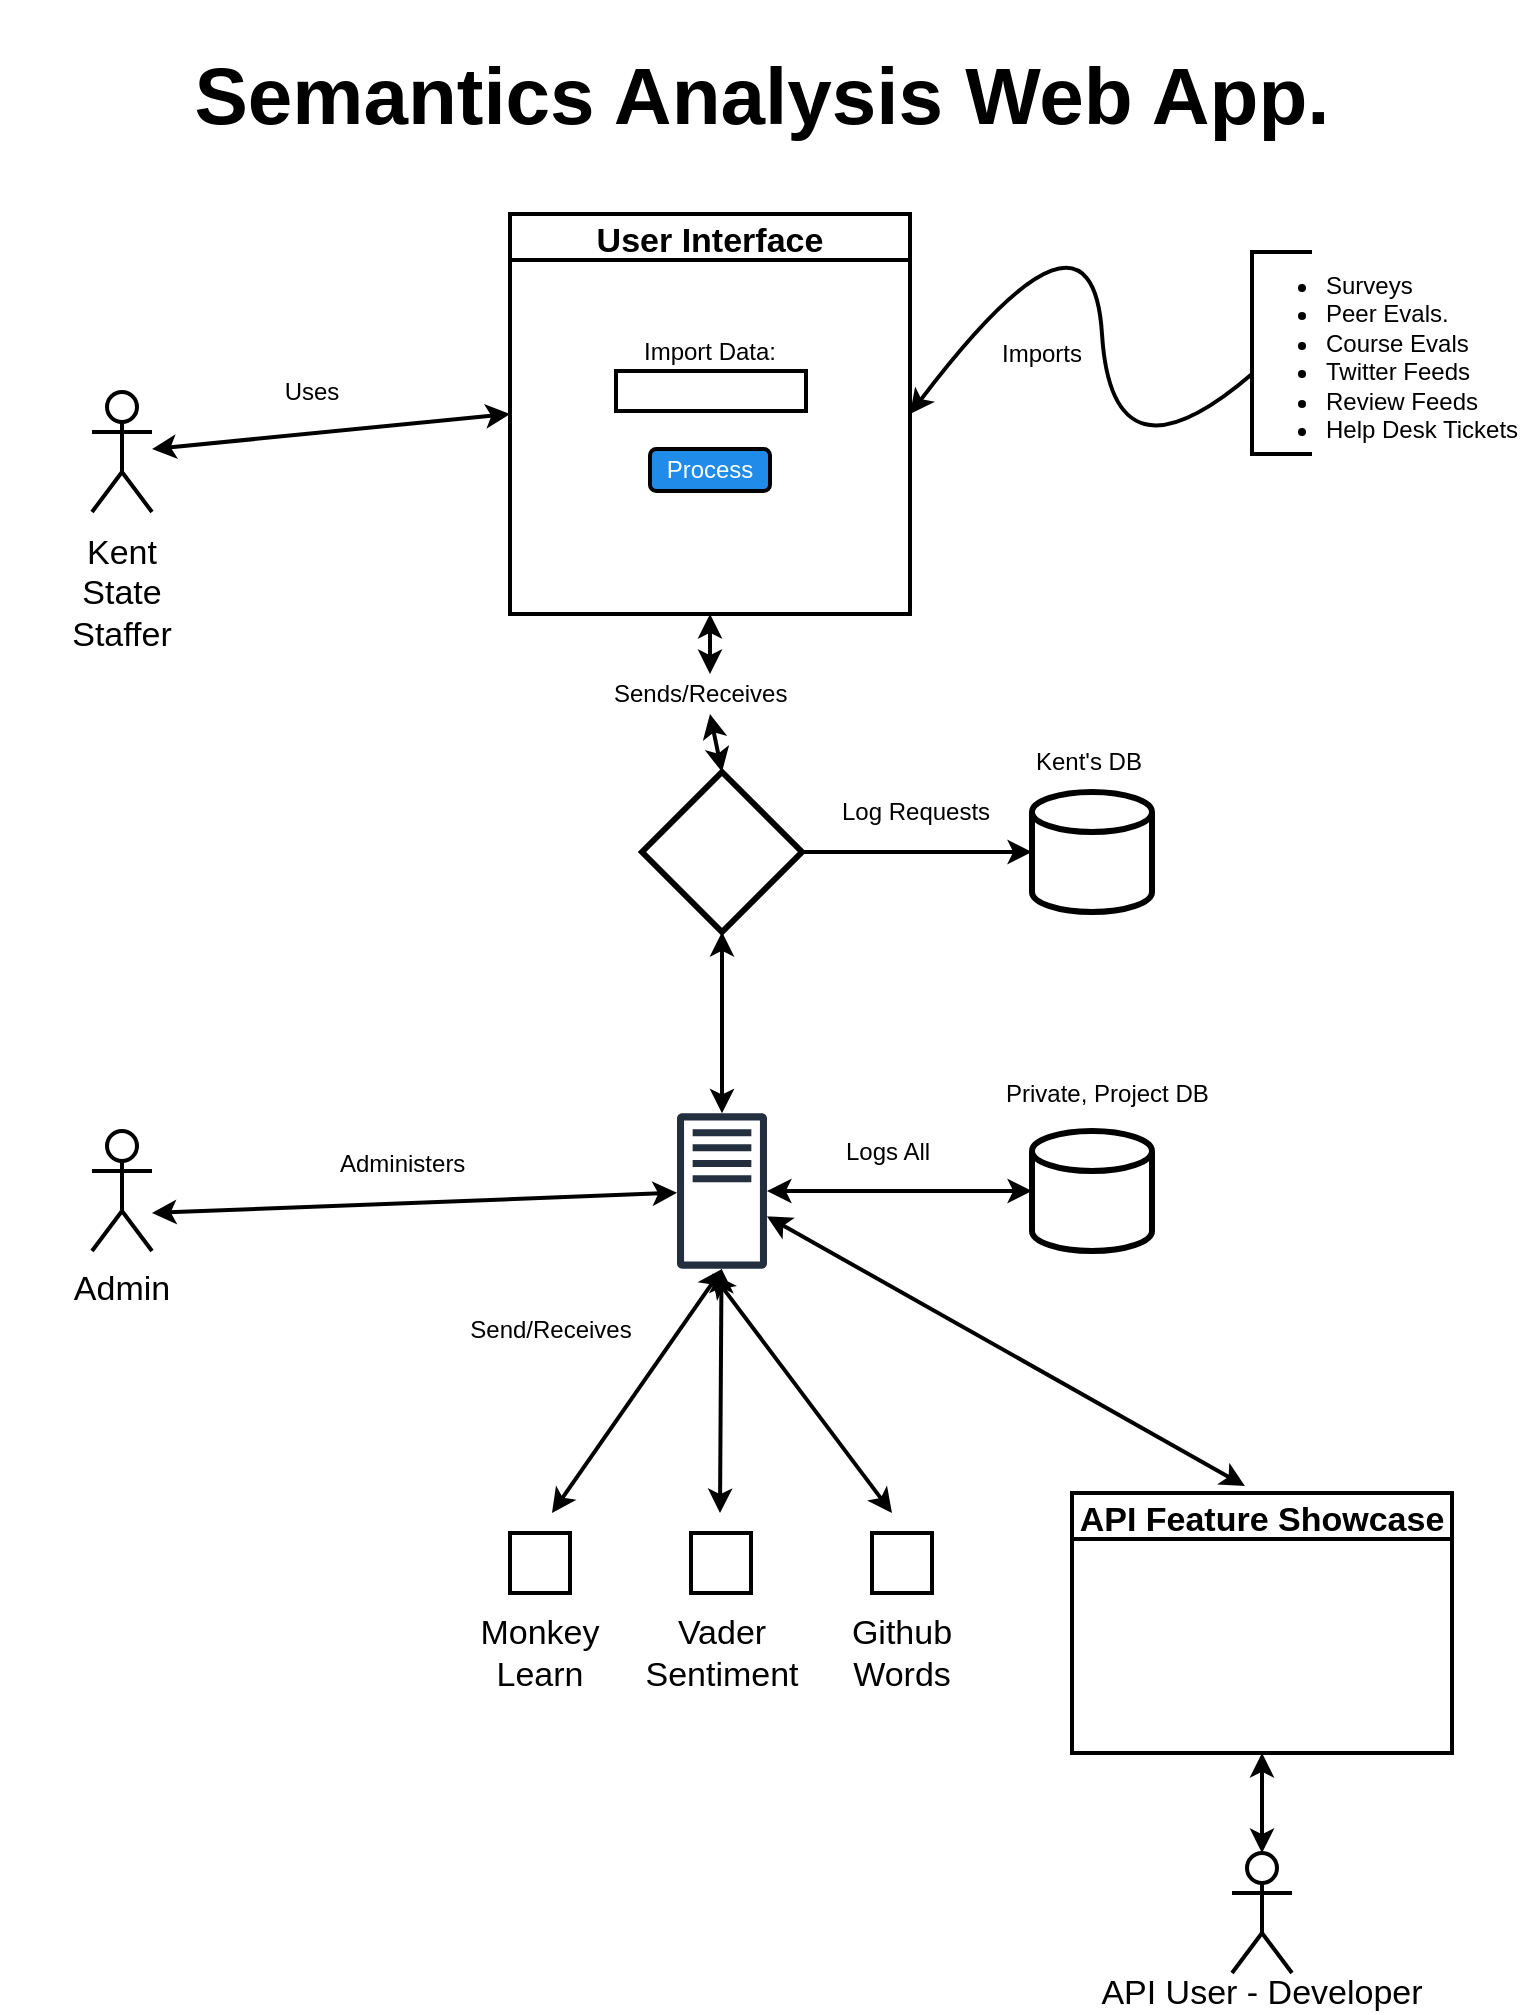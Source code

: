 <mxfile version="11.2.2" type="device" pages="1"><diagram id="zA-kCviRd10QB5DHUCs1" name="Page-1"><mxGraphModel dx="2031" dy="1101" grid="1" gridSize="10" guides="1" tooltips="1" connect="1" arrows="1" fold="1" page="1" pageScale="1" pageWidth="850" pageHeight="1100" math="0" shadow="0"><root><mxCell id="0"/><mxCell id="1" parent="0"/><mxCell id="aCeb4P-_8NZYT1Ebrj_7-41" value="&lt;h1&gt;&lt;font style=&quot;font-size: 40px&quot;&gt;Semantics Analysis Web App.&lt;/font&gt;&lt;/h1&gt;" style="text;html=1;strokeColor=none;fillColor=none;align=center;verticalAlign=middle;whiteSpace=wrap;rounded=0;strokeWidth=2;fontSize=17;" vertex="1" parent="1"><mxGeometry x="64.5" y="50" width="760" height="20" as="geometry"/></mxCell><mxCell id="aCeb4P-_8NZYT1Ebrj_7-96" value="" style="group" vertex="1" connectable="0" parent="1"><mxGeometry x="105" y="399" width="685" height="620.5" as="geometry"/></mxCell><mxCell id="aCeb4P-_8NZYT1Ebrj_7-45" value="" style="strokeWidth=3;html=1;shape=mxgraph.flowchart.database;whiteSpace=wrap;strokeColor=#000000;" vertex="1" parent="aCeb4P-_8NZYT1Ebrj_7-96"><mxGeometry x="475" y="10" width="60" height="60" as="geometry"/></mxCell><mxCell id="aCeb4P-_8NZYT1Ebrj_7-46" value="" style="strokeWidth=3;html=1;shape=mxgraph.flowchart.database;whiteSpace=wrap;" vertex="1" parent="aCeb4P-_8NZYT1Ebrj_7-96"><mxGeometry x="475" y="179.5" width="60" height="60" as="geometry"/></mxCell><mxCell id="aCeb4P-_8NZYT1Ebrj_7-48" value="" style="rhombus;whiteSpace=wrap;html=1;strokeWidth=3;" vertex="1" parent="aCeb4P-_8NZYT1Ebrj_7-96"><mxGeometry x="280" width="80" height="80" as="geometry"/></mxCell><mxCell id="aCeb4P-_8NZYT1Ebrj_7-49" value="" style="endArrow=classic;html=1;exitX=1;exitY=0.5;exitDx=0;exitDy=0;strokeWidth=2;entryX=0;entryY=0.5;entryDx=0;entryDy=0;entryPerimeter=0;" edge="1" parent="aCeb4P-_8NZYT1Ebrj_7-96" source="aCeb4P-_8NZYT1Ebrj_7-48" target="aCeb4P-_8NZYT1Ebrj_7-45"><mxGeometry width="50" height="50" relative="1" as="geometry"><mxPoint x="-75" y="190.5" as="sourcePoint"/><mxPoint x="465" y="40.5" as="targetPoint"/></mxGeometry></mxCell><mxCell id="aCeb4P-_8NZYT1Ebrj_7-50" value="" style="endArrow=classic;startArrow=classic;html=1;strokeWidth=2;entryX=0.5;entryY=1;entryDx=0;entryDy=0;" edge="1" parent="aCeb4P-_8NZYT1Ebrj_7-96" source="aCeb4P-_8NZYT1Ebrj_7-51" target="aCeb4P-_8NZYT1Ebrj_7-48"><mxGeometry width="50" height="50" relative="1" as="geometry"><mxPoint x="320" y="160.5" as="sourcePoint"/><mxPoint x="25" y="140.5" as="targetPoint"/></mxGeometry></mxCell><mxCell id="aCeb4P-_8NZYT1Ebrj_7-51" value="" style="outlineConnect=0;fontColor=#232F3E;gradientColor=none;fillColor=#232F3E;strokeColor=none;dashed=0;verticalLabelPosition=bottom;verticalAlign=top;align=center;html=1;fontSize=12;fontStyle=0;aspect=fixed;pointerEvents=1;shape=mxgraph.aws4.traditional_server;" vertex="1" parent="aCeb4P-_8NZYT1Ebrj_7-96"><mxGeometry x="297.5" y="170.5" width="45" height="78" as="geometry"/></mxCell><mxCell id="aCeb4P-_8NZYT1Ebrj_7-55" value="" style="endArrow=classic;startArrow=classic;html=1;strokeWidth=2;fontSize=17;entryX=0;entryY=0.5;entryDx=0;entryDy=0;entryPerimeter=0;" edge="1" parent="aCeb4P-_8NZYT1Ebrj_7-96" source="aCeb4P-_8NZYT1Ebrj_7-51" target="aCeb4P-_8NZYT1Ebrj_7-46"><mxGeometry width="50" height="50" relative="1" as="geometry"><mxPoint x="205" y="320.5" as="sourcePoint"/><mxPoint x="255" y="270.5" as="targetPoint"/></mxGeometry></mxCell><mxCell id="aCeb4P-_8NZYT1Ebrj_7-59" value="Actor" style="shape=umlActor;verticalLabelPosition=bottom;labelBackgroundColor=#ffffff;verticalAlign=top;html=1;outlineConnect=0;strokeColor=#000000;strokeWidth=2;fontSize=17;noLabel=1;" vertex="1" parent="aCeb4P-_8NZYT1Ebrj_7-96"><mxGeometry x="5" y="179.5" width="30" height="60" as="geometry"/></mxCell><mxCell id="aCeb4P-_8NZYT1Ebrj_7-61" value="" style="endArrow=classic;startArrow=classic;html=1;strokeWidth=2;fontSize=17;" edge="1" parent="aCeb4P-_8NZYT1Ebrj_7-96" source="aCeb4P-_8NZYT1Ebrj_7-51"><mxGeometry width="50" height="50" relative="1" as="geometry"><mxPoint x="5" y="340.5" as="sourcePoint"/><mxPoint x="35" y="220.5" as="targetPoint"/></mxGeometry></mxCell><mxCell id="aCeb4P-_8NZYT1Ebrj_7-62" value="" style="endArrow=classic;startArrow=classic;html=1;strokeWidth=2;fontSize=17;" edge="1" parent="aCeb4P-_8NZYT1Ebrj_7-96"><mxGeometry width="50" height="50" relative="1" as="geometry"><mxPoint x="235" y="370.5" as="sourcePoint"/><mxPoint x="320" y="248.5" as="targetPoint"/></mxGeometry></mxCell><mxCell id="aCeb4P-_8NZYT1Ebrj_7-63" value="" style="endArrow=classic;startArrow=classic;html=1;strokeWidth=2;fontSize=17;" edge="1" parent="aCeb4P-_8NZYT1Ebrj_7-96" target="aCeb4P-_8NZYT1Ebrj_7-51"><mxGeometry width="50" height="50" relative="1" as="geometry"><mxPoint x="319" y="370.5" as="sourcePoint"/><mxPoint x="55" y="290.5" as="targetPoint"/></mxGeometry></mxCell><mxCell id="aCeb4P-_8NZYT1Ebrj_7-64" value="" style="endArrow=classic;startArrow=classic;html=1;strokeWidth=2;fontSize=17;entryX=0.389;entryY=1.031;entryDx=0;entryDy=0;entryPerimeter=0;" edge="1" parent="aCeb4P-_8NZYT1Ebrj_7-96" target="aCeb4P-_8NZYT1Ebrj_7-51"><mxGeometry width="50" height="50" relative="1" as="geometry"><mxPoint x="405" y="370.5" as="sourcePoint"/><mxPoint x="325" y="280.5" as="targetPoint"/></mxGeometry></mxCell><mxCell id="aCeb4P-_8NZYT1Ebrj_7-66" value="" style="whiteSpace=wrap;html=1;aspect=fixed;strokeColor=#000000;strokeWidth=2;fontSize=17;" vertex="1" parent="aCeb4P-_8NZYT1Ebrj_7-96"><mxGeometry x="214" y="380.5" width="30" height="30" as="geometry"/></mxCell><mxCell id="aCeb4P-_8NZYT1Ebrj_7-67" value="&lt;span style=&quot;font-family: &amp;#34;helvetica&amp;#34; , &amp;#34;arial&amp;#34; , sans-serif ; font-size: 0px&quot;&gt;%3CmxGraphModel%3E%3Croot%3E%3CmxCell%20id%3D%220%22%2F%3E%3CmxCell%20id%3D%221%22%20parent%3D%220%22%2F%3E%3CmxCell%20id%3D%222%22%20value%3D%22%22%20style%3D%22whiteSpace%3Dwrap%3Bhtml%3D1%3Baspect%3Dfixed%3BstrokeColor%3D%23000000%3BstrokeWidth%3D2%3BfontSize%3D17%3B%22%20vertex%3D%221%22%20parent%3D%221%22%3E%3CmxGeometry%20x%3D%22310%22%20y%3D%22850%22%20width%3D%2230%22%20height%3D%2230%22%20as%3D%22geometry%22%2F%3E%3C%2FmxCell%3E%3C%2Froot%3E%3C%2FmxGraphModel%3E&lt;/span&gt;" style="whiteSpace=wrap;html=1;aspect=fixed;strokeColor=#000000;strokeWidth=2;fontSize=17;" vertex="1" parent="aCeb4P-_8NZYT1Ebrj_7-96"><mxGeometry x="304.5" y="380.5" width="30" height="30" as="geometry"/></mxCell><mxCell id="aCeb4P-_8NZYT1Ebrj_7-68" value="" style="whiteSpace=wrap;html=1;aspect=fixed;strokeColor=#000000;strokeWidth=2;fontSize=17;" vertex="1" parent="aCeb4P-_8NZYT1Ebrj_7-96"><mxGeometry x="395" y="380.5" width="30" height="30" as="geometry"/></mxCell><mxCell id="aCeb4P-_8NZYT1Ebrj_7-72" value="Monkey Learn" style="text;html=1;strokeColor=none;fillColor=none;align=center;verticalAlign=middle;whiteSpace=wrap;rounded=0;fontSize=17;" vertex="1" parent="aCeb4P-_8NZYT1Ebrj_7-96"><mxGeometry x="209" y="430.5" width="40" height="20" as="geometry"/></mxCell><mxCell id="aCeb4P-_8NZYT1Ebrj_7-73" value="Vader Sentiment" style="text;html=1;strokeColor=none;fillColor=none;align=center;verticalAlign=middle;whiteSpace=wrap;rounded=0;fontSize=17;" vertex="1" parent="aCeb4P-_8NZYT1Ebrj_7-96"><mxGeometry x="299.5" y="430.5" width="40" height="20" as="geometry"/></mxCell><mxCell id="aCeb4P-_8NZYT1Ebrj_7-74" value="Github&lt;br&gt;Words" style="text;html=1;strokeColor=none;fillColor=none;align=center;verticalAlign=middle;whiteSpace=wrap;rounded=0;fontSize=17;" vertex="1" parent="aCeb4P-_8NZYT1Ebrj_7-96"><mxGeometry x="390" y="430.5" width="40" height="20" as="geometry"/></mxCell><mxCell id="aCeb4P-_8NZYT1Ebrj_7-79" value="Admin" style="text;html=1;strokeColor=none;fillColor=none;align=center;verticalAlign=middle;whiteSpace=wrap;rounded=0;fontSize=17;" vertex="1" parent="aCeb4P-_8NZYT1Ebrj_7-96"><mxGeometry y="248.5" width="40" height="20" as="geometry"/></mxCell><mxCell id="aCeb4P-_8NZYT1Ebrj_7-85" value="API Feature Showcase" style="swimlane;strokeColor=#000000;strokeWidth=2;fontSize=17;" vertex="1" parent="aCeb4P-_8NZYT1Ebrj_7-96"><mxGeometry x="495" y="360.5" width="190" height="130" as="geometry"/></mxCell><mxCell id="aCeb4P-_8NZYT1Ebrj_7-87" value="" style="endArrow=classic;startArrow=classic;html=1;strokeWidth=2;fontSize=17;exitX=0.455;exitY=-0.027;exitDx=0;exitDy=0;exitPerimeter=0;" edge="1" parent="aCeb4P-_8NZYT1Ebrj_7-96" source="aCeb4P-_8NZYT1Ebrj_7-85" target="aCeb4P-_8NZYT1Ebrj_7-51"><mxGeometry width="50" height="50" relative="1" as="geometry"><mxPoint x="-5" y="560.5" as="sourcePoint"/><mxPoint x="45" y="510.5" as="targetPoint"/></mxGeometry></mxCell><mxCell id="aCeb4P-_8NZYT1Ebrj_7-88" value="Actor" style="shape=umlActor;verticalLabelPosition=bottom;labelBackgroundColor=#ffffff;verticalAlign=top;html=1;outlineConnect=0;strokeColor=#000000;strokeWidth=2;fontSize=17;noLabel=1;" vertex="1" parent="aCeb4P-_8NZYT1Ebrj_7-96"><mxGeometry x="575" y="540.5" width="30" height="60" as="geometry"/></mxCell><mxCell id="aCeb4P-_8NZYT1Ebrj_7-89" value="" style="endArrow=classic;startArrow=classic;html=1;strokeWidth=2;fontSize=17;entryX=0.5;entryY=1;entryDx=0;entryDy=0;exitX=0.5;exitY=0;exitDx=0;exitDy=0;exitPerimeter=0;" edge="1" parent="aCeb4P-_8NZYT1Ebrj_7-96" source="aCeb4P-_8NZYT1Ebrj_7-88" target="aCeb4P-_8NZYT1Ebrj_7-85"><mxGeometry width="50" height="50" relative="1" as="geometry"><mxPoint x="-5" y="670.5" as="sourcePoint"/><mxPoint x="45" y="620.5" as="targetPoint"/></mxGeometry></mxCell><mxCell id="aCeb4P-_8NZYT1Ebrj_7-90" value="API User - Developer" style="text;html=1;strokeColor=none;fillColor=none;align=center;verticalAlign=middle;whiteSpace=wrap;rounded=0;fontSize=17;" vertex="1" parent="aCeb4P-_8NZYT1Ebrj_7-96"><mxGeometry x="505" y="600.5" width="170" height="20" as="geometry"/></mxCell><mxCell id="aCeb4P-_8NZYT1Ebrj_7-109" value="Logs All" style="text;html=1;resizable=0;points=[];autosize=1;align=left;verticalAlign=top;spacingTop=-4;fontSize=12;" vertex="1" parent="aCeb4P-_8NZYT1Ebrj_7-96"><mxGeometry x="380" y="179.5" width="60" height="20" as="geometry"/></mxCell><mxCell id="aCeb4P-_8NZYT1Ebrj_7-115" value="Send/Receives" style="text;html=1;strokeColor=none;fillColor=none;align=center;verticalAlign=middle;whiteSpace=wrap;rounded=0;fontSize=12;rotation=0;" vertex="1" parent="aCeb4P-_8NZYT1Ebrj_7-96"><mxGeometry x="220" y="268.5" width="29" height="20" as="geometry"/></mxCell><mxCell id="aCeb4P-_8NZYT1Ebrj_7-97" value="" style="group" vertex="1" connectable="0" parent="1"><mxGeometry x="105" y="120" width="414" height="200" as="geometry"/></mxCell><mxCell id="aCeb4P-_8NZYT1Ebrj_7-56" value="Actor" style="shape=umlActor;verticalLabelPosition=bottom;labelBackgroundColor=#ffffff;verticalAlign=top;html=1;outlineConnect=0;strokeColor=#000000;strokeWidth=2;fontSize=17;noLabel=1;" vertex="1" parent="aCeb4P-_8NZYT1Ebrj_7-97"><mxGeometry x="5" y="89" width="30" height="60" as="geometry"/></mxCell><mxCell id="aCeb4P-_8NZYT1Ebrj_7-60" value="" style="endArrow=classic;startArrow=classic;html=1;strokeWidth=2;fontSize=17;exitX=0;exitY=0.5;exitDx=0;exitDy=0;" edge="1" parent="aCeb4P-_8NZYT1Ebrj_7-97" source="aCeb4P-_8NZYT1Ebrj_7-84" target="aCeb4P-_8NZYT1Ebrj_7-56"><mxGeometry width="50" height="50" relative="1" as="geometry"><mxPoint x="207.3" y="160.66" as="sourcePoint"/><mxPoint x="55" y="680" as="targetPoint"/></mxGeometry></mxCell><mxCell id="aCeb4P-_8NZYT1Ebrj_7-78" value="Kent State Staffer" style="text;html=1;strokeColor=none;fillColor=none;align=center;verticalAlign=middle;whiteSpace=wrap;rounded=0;fontSize=17;" vertex="1" parent="aCeb4P-_8NZYT1Ebrj_7-97"><mxGeometry y="180" width="40" height="20" as="geometry"/></mxCell><mxCell id="aCeb4P-_8NZYT1Ebrj_7-84" value="User Interface" style="swimlane;strokeColor=#000000;strokeWidth=2;fontSize=17;" vertex="1" parent="aCeb4P-_8NZYT1Ebrj_7-97"><mxGeometry x="214" width="200" height="200" as="geometry"/></mxCell><mxCell id="aCeb4P-_8NZYT1Ebrj_7-94" value="" style="group" vertex="1" connectable="0" parent="aCeb4P-_8NZYT1Ebrj_7-84"><mxGeometry x="50" y="58.5" width="100" height="80" as="geometry"/></mxCell><mxCell id="aCeb4P-_8NZYT1Ebrj_7-91" value="" style="rounded=0;whiteSpace=wrap;html=1;strokeColor=#000000;strokeWidth=2;fontSize=17;" vertex="1" parent="aCeb4P-_8NZYT1Ebrj_7-94"><mxGeometry x="3" y="20" width="95" height="20" as="geometry"/></mxCell><mxCell id="aCeb4P-_8NZYT1Ebrj_7-92" value="Import Data:" style="text;html=1;strokeColor=none;fillColor=none;align=center;verticalAlign=middle;whiteSpace=wrap;rounded=0;fontSize=12;" vertex="1" parent="aCeb4P-_8NZYT1Ebrj_7-94"><mxGeometry width="100" height="20" as="geometry"/></mxCell><mxCell id="aCeb4P-_8NZYT1Ebrj_7-93" value="&lt;font color=&quot;#ffffff&quot;&gt;Process&lt;/font&gt;" style="rounded=1;whiteSpace=wrap;html=1;strokeWidth=2;fontSize=12;fillColor=#208BE8;" vertex="1" parent="aCeb4P-_8NZYT1Ebrj_7-94"><mxGeometry x="20" y="59" width="60" height="21" as="geometry"/></mxCell><mxCell id="aCeb4P-_8NZYT1Ebrj_7-102" value="Uses" style="text;html=1;strokeColor=none;fillColor=none;align=center;verticalAlign=middle;whiteSpace=wrap;rounded=0;fontSize=12;" vertex="1" parent="aCeb4P-_8NZYT1Ebrj_7-97"><mxGeometry x="95" y="78.5" width="40" height="20" as="geometry"/></mxCell><mxCell id="aCeb4P-_8NZYT1Ebrj_7-42" value="" style="endArrow=classic;startArrow=classic;html=1;entryX=0.5;entryY=1;entryDx=0;entryDy=0;exitX=0.5;exitY=0;exitDx=0;exitDy=0;strokeWidth=2;" edge="1" parent="1" source="aCeb4P-_8NZYT1Ebrj_7-107" target="aCeb4P-_8NZYT1Ebrj_7-84"><mxGeometry width="50" height="50" relative="1" as="geometry"><mxPoint x="325" y="440" as="sourcePoint"/><mxPoint x="320" y="290.0" as="targetPoint"/></mxGeometry></mxCell><mxCell id="aCeb4P-_8NZYT1Ebrj_7-98" value="" style="curved=1;endArrow=classic;html=1;strokeWidth=2;fontSize=12;entryX=1;entryY=0.5;entryDx=0;entryDy=0;" edge="1" parent="1" target="aCeb4P-_8NZYT1Ebrj_7-84"><mxGeometry width="50" height="50" relative="1" as="geometry"><mxPoint x="690" y="200" as="sourcePoint"/><mxPoint x="710" y="285" as="targetPoint"/><Array as="points"><mxPoint x="620" y="260"/><mxPoint x="610" y="100"/></Array></mxGeometry></mxCell><mxCell id="aCeb4P-_8NZYT1Ebrj_7-100" value="&lt;ul&gt;&lt;li&gt;Surveys&lt;/li&gt;&lt;li&gt;Peer Evals.&lt;/li&gt;&lt;li&gt;Course Evals&lt;/li&gt;&lt;li&gt;Twitter Feeds&lt;/li&gt;&lt;li&gt;Review Feeds&lt;/li&gt;&lt;li&gt;Help Desk Tickets&lt;/li&gt;&lt;/ul&gt;" style="text;html=1;strokeColor=none;fillColor=none;align=left;verticalAlign=top;whiteSpace=wrap;rounded=0;fontSize=12;" vertex="1" parent="1"><mxGeometry x="684.5" y="130" width="140" height="140" as="geometry"/></mxCell><mxCell id="aCeb4P-_8NZYT1Ebrj_7-101" value="" style="strokeWidth=2;html=1;shape=mxgraph.flowchart.annotation_1;align=left;pointerEvents=1;fillColor=#208BE8;fontSize=12;" vertex="1" parent="1"><mxGeometry x="690" y="139" width="30" height="101" as="geometry"/></mxCell><mxCell id="aCeb4P-_8NZYT1Ebrj_7-104" value="Imports" style="text;html=1;strokeColor=none;fillColor=none;align=center;verticalAlign=middle;whiteSpace=wrap;rounded=0;fontSize=12;" vertex="1" parent="1"><mxGeometry x="565" y="180" width="40" height="20" as="geometry"/></mxCell><mxCell id="aCeb4P-_8NZYT1Ebrj_7-106" value="Log Requests" style="text;html=1;resizable=0;points=[];autosize=1;align=left;verticalAlign=top;spacingTop=-4;fontSize=12;" vertex="1" parent="1"><mxGeometry x="482.5" y="409" width="90" height="20" as="geometry"/></mxCell><mxCell id="aCeb4P-_8NZYT1Ebrj_7-108" value="Administers" style="text;html=1;resizable=0;points=[];autosize=1;align=left;verticalAlign=top;spacingTop=-4;fontSize=12;" vertex="1" parent="1"><mxGeometry x="232" y="585" width="80" height="20" as="geometry"/></mxCell><mxCell id="aCeb4P-_8NZYT1Ebrj_7-110" value="Kent's DB" style="text;html=1;resizable=0;points=[];autosize=1;align=left;verticalAlign=top;spacingTop=-4;fontSize=12;" vertex="1" parent="1"><mxGeometry x="580" y="384" width="70" height="20" as="geometry"/></mxCell><mxCell id="aCeb4P-_8NZYT1Ebrj_7-111" value="Private, Project DB" style="text;html=1;resizable=0;points=[];autosize=1;align=left;verticalAlign=top;spacingTop=-4;fontSize=12;" vertex="1" parent="1"><mxGeometry x="564.5" y="549.5" width="120" height="20" as="geometry"/></mxCell><mxCell id="aCeb4P-_8NZYT1Ebrj_7-107" value="Sends/Receives" style="text;html=1;resizable=0;points=[];autosize=1;align=left;verticalAlign=top;spacingTop=-4;fontSize=12;" vertex="1" parent="1"><mxGeometry x="369" y="350" width="100" height="20" as="geometry"/></mxCell><mxCell id="aCeb4P-_8NZYT1Ebrj_7-114" value="" style="endArrow=classic;startArrow=classic;html=1;entryX=0.5;entryY=1;entryDx=0;entryDy=0;exitX=0.5;exitY=0;exitDx=0;exitDy=0;strokeWidth=2;" edge="1" parent="1" source="aCeb4P-_8NZYT1Ebrj_7-48" target="aCeb4P-_8NZYT1Ebrj_7-107"><mxGeometry width="50" height="50" relative="1" as="geometry"><mxPoint x="425" y="439" as="sourcePoint"/><mxPoint x="419" y="320" as="targetPoint"/></mxGeometry></mxCell></root></mxGraphModel></diagram></mxfile>
